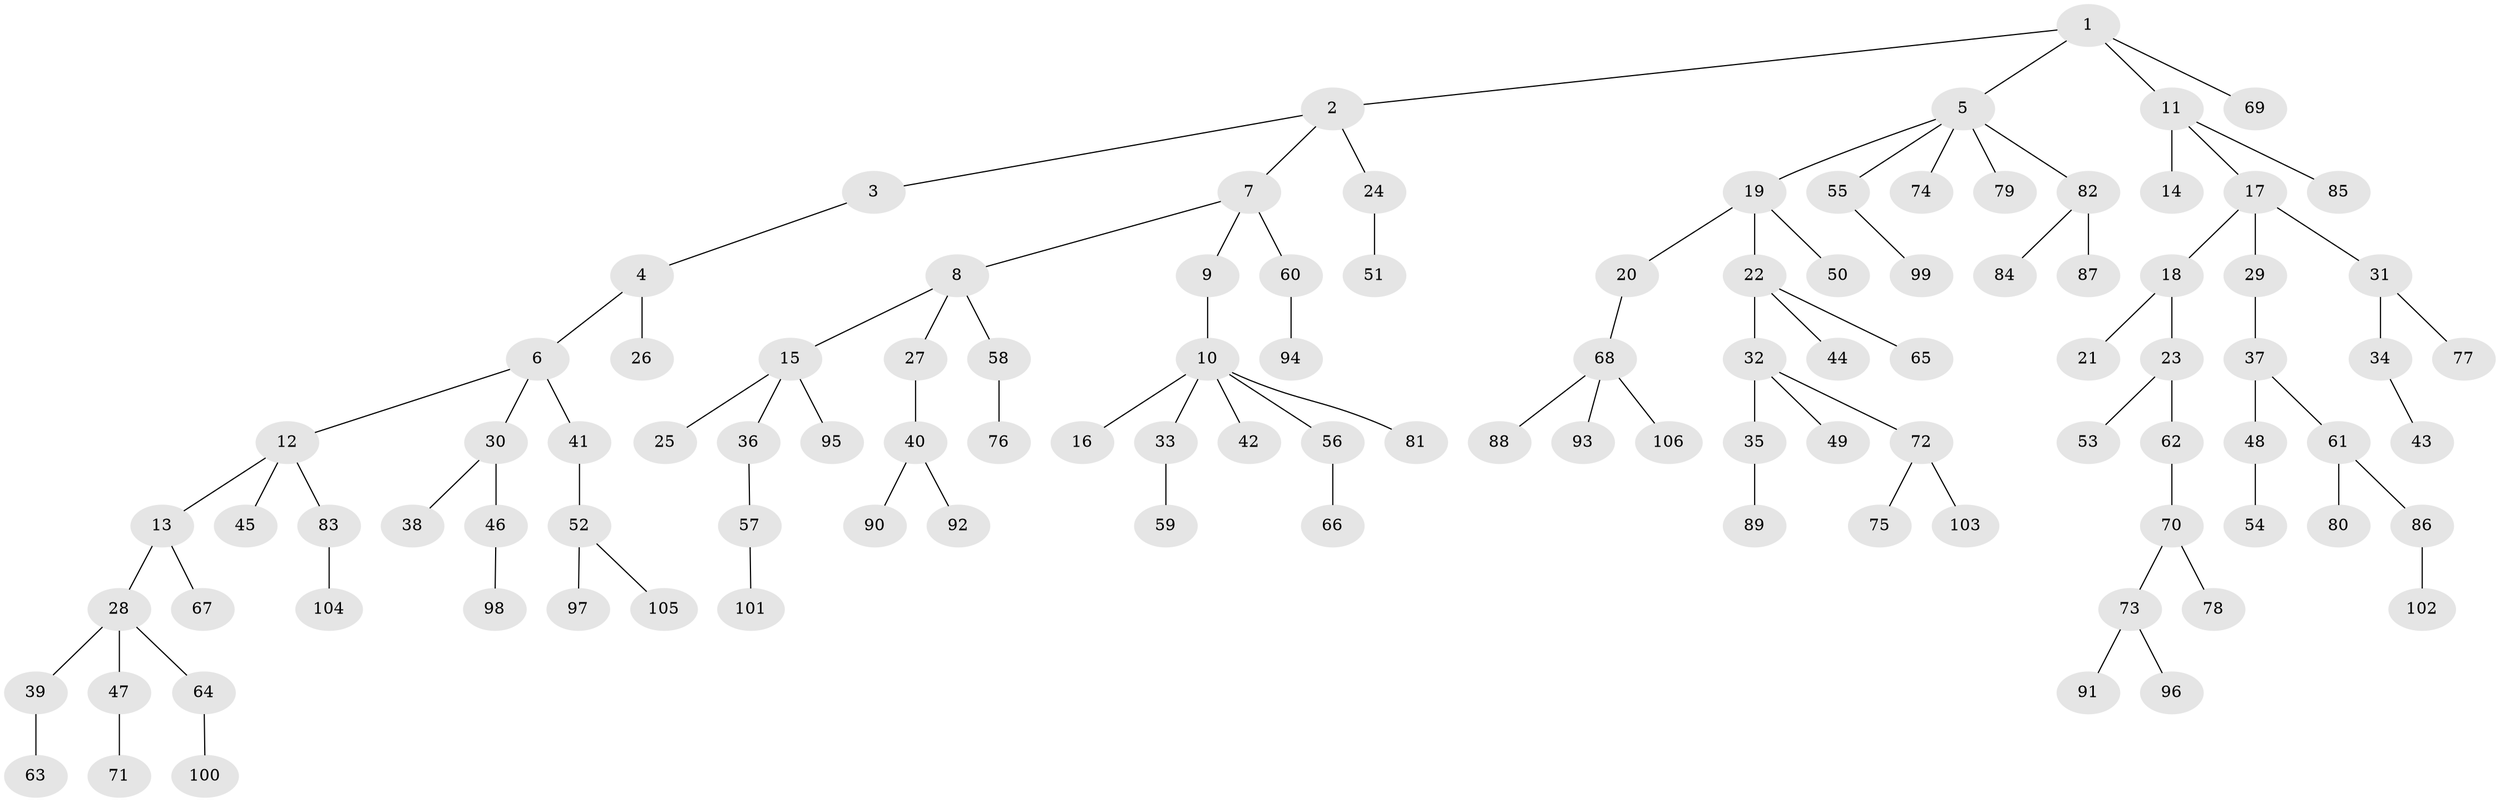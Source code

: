 // coarse degree distribution, {3: 0.12727272727272726, 6: 0.01818181818181818, 2: 0.3090909090909091, 5: 0.03636363636363636, 4: 0.05454545454545454, 1: 0.45454545454545453}
// Generated by graph-tools (version 1.1) at 2025/51/03/04/25 22:51:33]
// undirected, 106 vertices, 105 edges
graph export_dot {
  node [color=gray90,style=filled];
  1;
  2;
  3;
  4;
  5;
  6;
  7;
  8;
  9;
  10;
  11;
  12;
  13;
  14;
  15;
  16;
  17;
  18;
  19;
  20;
  21;
  22;
  23;
  24;
  25;
  26;
  27;
  28;
  29;
  30;
  31;
  32;
  33;
  34;
  35;
  36;
  37;
  38;
  39;
  40;
  41;
  42;
  43;
  44;
  45;
  46;
  47;
  48;
  49;
  50;
  51;
  52;
  53;
  54;
  55;
  56;
  57;
  58;
  59;
  60;
  61;
  62;
  63;
  64;
  65;
  66;
  67;
  68;
  69;
  70;
  71;
  72;
  73;
  74;
  75;
  76;
  77;
  78;
  79;
  80;
  81;
  82;
  83;
  84;
  85;
  86;
  87;
  88;
  89;
  90;
  91;
  92;
  93;
  94;
  95;
  96;
  97;
  98;
  99;
  100;
  101;
  102;
  103;
  104;
  105;
  106;
  1 -- 2;
  1 -- 5;
  1 -- 11;
  1 -- 69;
  2 -- 3;
  2 -- 7;
  2 -- 24;
  3 -- 4;
  4 -- 6;
  4 -- 26;
  5 -- 19;
  5 -- 55;
  5 -- 74;
  5 -- 79;
  5 -- 82;
  6 -- 12;
  6 -- 30;
  6 -- 41;
  7 -- 8;
  7 -- 9;
  7 -- 60;
  8 -- 15;
  8 -- 27;
  8 -- 58;
  9 -- 10;
  10 -- 16;
  10 -- 33;
  10 -- 42;
  10 -- 56;
  10 -- 81;
  11 -- 14;
  11 -- 17;
  11 -- 85;
  12 -- 13;
  12 -- 45;
  12 -- 83;
  13 -- 28;
  13 -- 67;
  15 -- 25;
  15 -- 36;
  15 -- 95;
  17 -- 18;
  17 -- 29;
  17 -- 31;
  18 -- 21;
  18 -- 23;
  19 -- 20;
  19 -- 22;
  19 -- 50;
  20 -- 68;
  22 -- 32;
  22 -- 44;
  22 -- 65;
  23 -- 53;
  23 -- 62;
  24 -- 51;
  27 -- 40;
  28 -- 39;
  28 -- 47;
  28 -- 64;
  29 -- 37;
  30 -- 38;
  30 -- 46;
  31 -- 34;
  31 -- 77;
  32 -- 35;
  32 -- 49;
  32 -- 72;
  33 -- 59;
  34 -- 43;
  35 -- 89;
  36 -- 57;
  37 -- 48;
  37 -- 61;
  39 -- 63;
  40 -- 90;
  40 -- 92;
  41 -- 52;
  46 -- 98;
  47 -- 71;
  48 -- 54;
  52 -- 97;
  52 -- 105;
  55 -- 99;
  56 -- 66;
  57 -- 101;
  58 -- 76;
  60 -- 94;
  61 -- 80;
  61 -- 86;
  62 -- 70;
  64 -- 100;
  68 -- 88;
  68 -- 93;
  68 -- 106;
  70 -- 73;
  70 -- 78;
  72 -- 75;
  72 -- 103;
  73 -- 91;
  73 -- 96;
  82 -- 84;
  82 -- 87;
  83 -- 104;
  86 -- 102;
}
